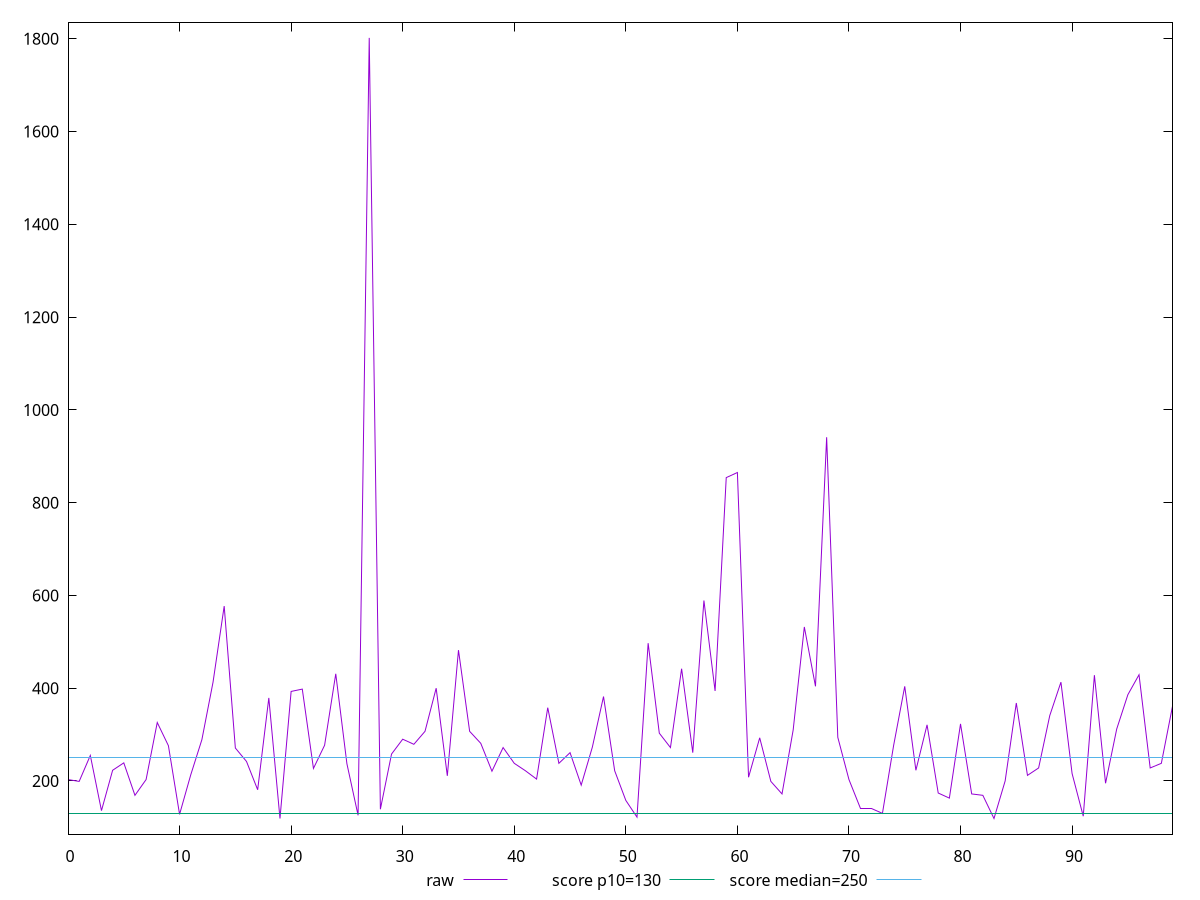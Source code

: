 reset

$raw <<EOF
0 203
1 199
2 254.99999999999977
3 136
4 223.00000000000045
5 239
6 169
7 203
8 326
9 276
10 128
11 213
12 289
13 413
14 576.9999999999995
15 271
16 242
17 181
18 379
19 119
20 393
21 398
22 227
23 277
24 431
25 237
26 126
27 1802.0000000000005
28 139
29 258
30 290
31 279
32 307
33 400
34 211.00000000000023
35 482
36 306.99999999999955
37 281
38 221
39 272
40 238
41 222
42 204
43 358
44 238
45 261
46 191
47 273
48 382
49 222
50 158
51 122
52 497
53 303
54 272
55 442
56 261
57 589
58 394.00000000000045
59 854.0000000000005
60 865
61 208
62 293
63 199
64 172
65 310
66 532
67 404
68 940.9999999999995
69 294
70 203
71 140.0000000000001
72 139.9999999999999
73 130
74 276
75 404
76 223
77 321
78 174.00000000000023
79 163
80 323
81 172
82 169
83 119
84 200
85 368
86 212
87 228
88 341
89 413
90 216
91 124
92 428
93 195
94 312
95 386
96 429
97 228
98 238
99 361
EOF

set key outside below
set xrange [0:99]
set yrange [85.33999999999999:1835.6600000000005]
set trange [85.33999999999999:1835.6600000000005]
set terminal svg size 640, 500 enhanced background rgb 'white'
set output "report_00014_2021-02-09T15:56:05.503Z/max-potential-fid/samples/pages+cached+noadtech+nomedia/raw/values.svg"

plot $raw title "raw" with line, \
     130 title "score p10=130", \
     250 title "score median=250"

reset
